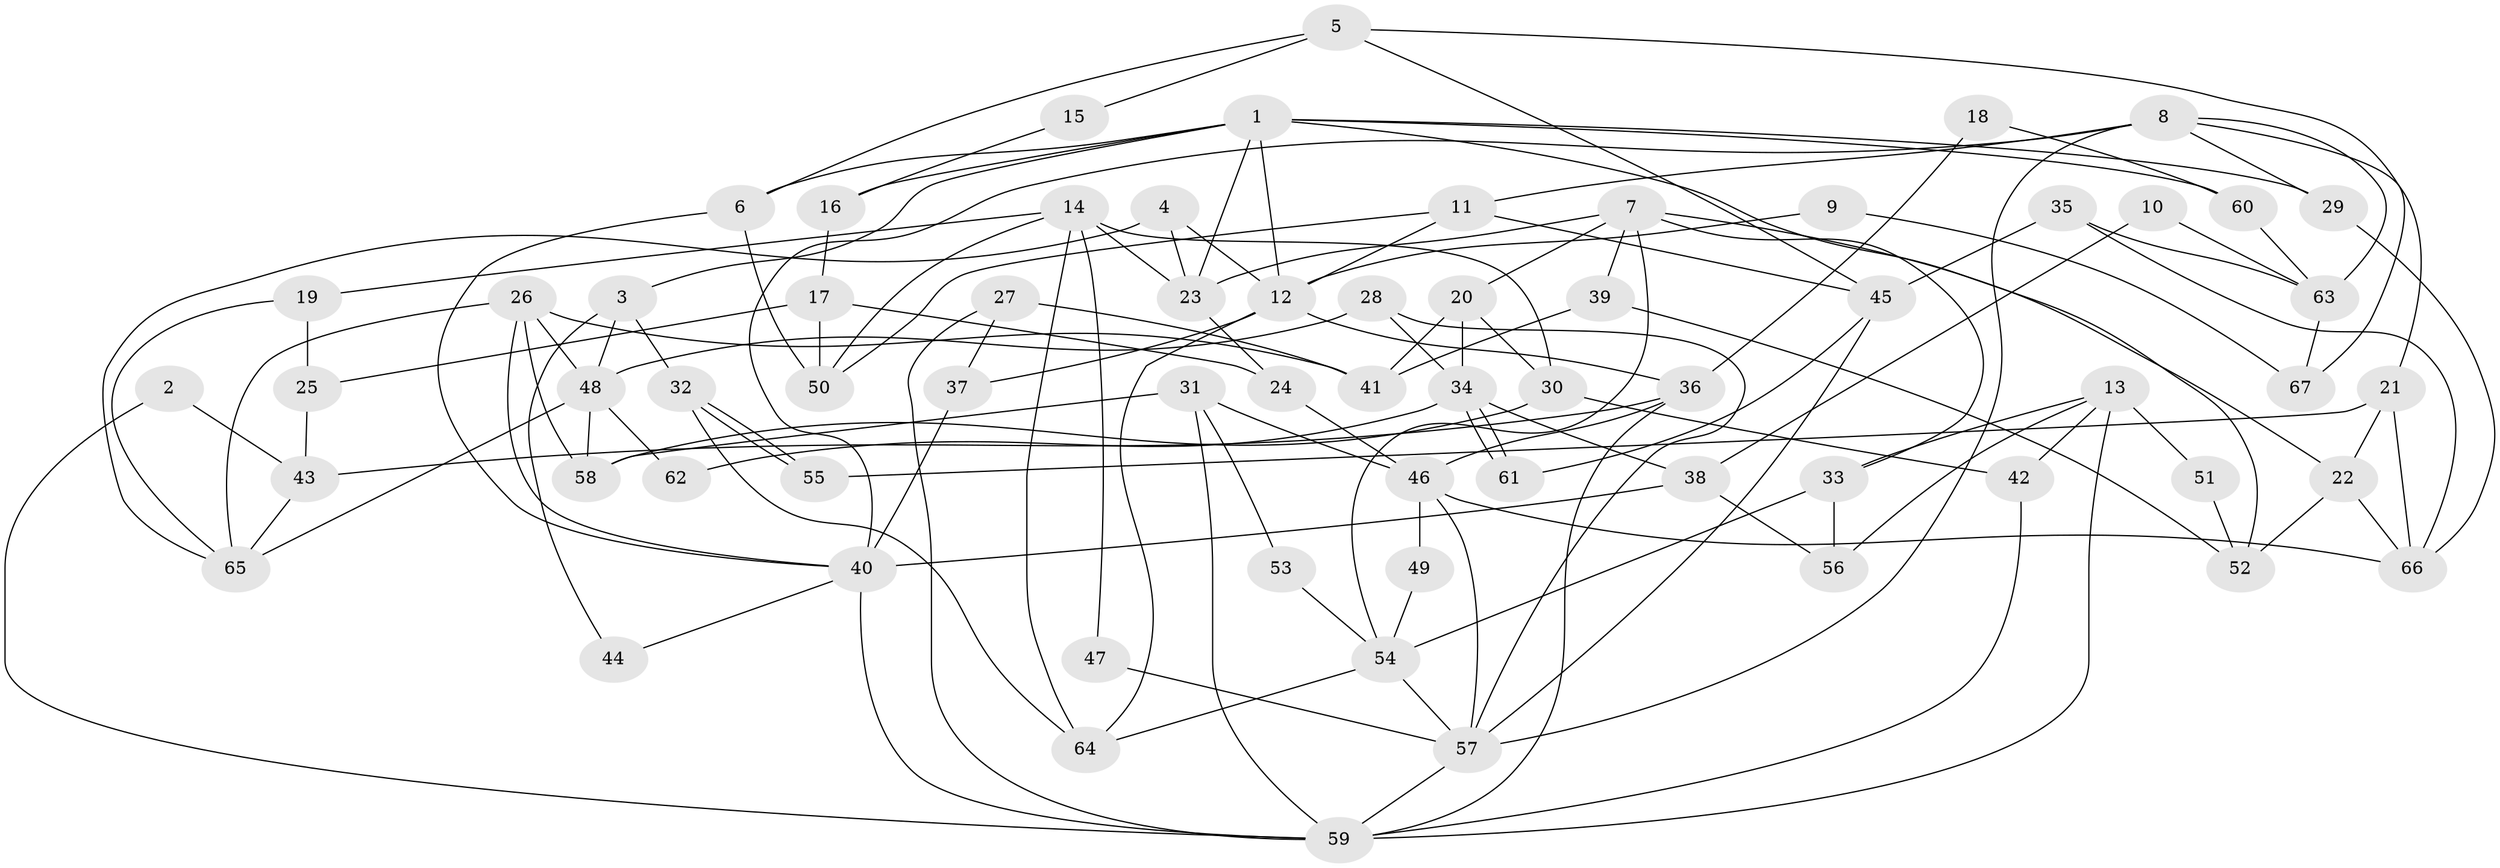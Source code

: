 // coarse degree distribution, {16: 0.025, 2: 0.175, 4: 0.25, 6: 0.075, 5: 0.1, 7: 0.1, 12: 0.05, 8: 0.025, 3: 0.2}
// Generated by graph-tools (version 1.1) at 2025/19/03/04/25 18:19:02]
// undirected, 67 vertices, 134 edges
graph export_dot {
graph [start="1"]
  node [color=gray90,style=filled];
  1;
  2;
  3;
  4;
  5;
  6;
  7;
  8;
  9;
  10;
  11;
  12;
  13;
  14;
  15;
  16;
  17;
  18;
  19;
  20;
  21;
  22;
  23;
  24;
  25;
  26;
  27;
  28;
  29;
  30;
  31;
  32;
  33;
  34;
  35;
  36;
  37;
  38;
  39;
  40;
  41;
  42;
  43;
  44;
  45;
  46;
  47;
  48;
  49;
  50;
  51;
  52;
  53;
  54;
  55;
  56;
  57;
  58;
  59;
  60;
  61;
  62;
  63;
  64;
  65;
  66;
  67;
  1 -- 12;
  1 -- 6;
  1 -- 3;
  1 -- 16;
  1 -- 23;
  1 -- 29;
  1 -- 52;
  1 -- 60;
  2 -- 43;
  2 -- 59;
  3 -- 48;
  3 -- 32;
  3 -- 44;
  4 -- 12;
  4 -- 65;
  4 -- 23;
  5 -- 45;
  5 -- 6;
  5 -- 15;
  5 -- 67;
  6 -- 40;
  6 -- 50;
  7 -- 23;
  7 -- 33;
  7 -- 20;
  7 -- 22;
  7 -- 39;
  7 -- 54;
  8 -- 57;
  8 -- 29;
  8 -- 11;
  8 -- 21;
  8 -- 40;
  8 -- 63;
  9 -- 67;
  9 -- 12;
  10 -- 38;
  10 -- 63;
  11 -- 12;
  11 -- 45;
  11 -- 50;
  12 -- 36;
  12 -- 64;
  12 -- 37;
  13 -- 59;
  13 -- 42;
  13 -- 33;
  13 -- 51;
  13 -- 56;
  14 -- 64;
  14 -- 23;
  14 -- 19;
  14 -- 30;
  14 -- 47;
  14 -- 50;
  15 -- 16;
  16 -- 17;
  17 -- 24;
  17 -- 50;
  17 -- 25;
  18 -- 36;
  18 -- 60;
  19 -- 65;
  19 -- 25;
  20 -- 34;
  20 -- 30;
  20 -- 41;
  21 -- 22;
  21 -- 55;
  21 -- 66;
  22 -- 52;
  22 -- 66;
  23 -- 24;
  24 -- 46;
  25 -- 43;
  26 -- 41;
  26 -- 40;
  26 -- 48;
  26 -- 58;
  26 -- 65;
  27 -- 59;
  27 -- 37;
  27 -- 41;
  28 -- 57;
  28 -- 48;
  28 -- 34;
  29 -- 66;
  30 -- 42;
  30 -- 58;
  31 -- 59;
  31 -- 58;
  31 -- 46;
  31 -- 53;
  32 -- 55;
  32 -- 55;
  32 -- 64;
  33 -- 56;
  33 -- 54;
  34 -- 61;
  34 -- 61;
  34 -- 38;
  34 -- 62;
  35 -- 66;
  35 -- 45;
  35 -- 63;
  36 -- 46;
  36 -- 43;
  36 -- 59;
  37 -- 40;
  38 -- 40;
  38 -- 56;
  39 -- 41;
  39 -- 52;
  40 -- 59;
  40 -- 44;
  42 -- 59;
  43 -- 65;
  45 -- 57;
  45 -- 61;
  46 -- 66;
  46 -- 49;
  46 -- 57;
  47 -- 57;
  48 -- 58;
  48 -- 62;
  48 -- 65;
  49 -- 54;
  51 -- 52;
  53 -- 54;
  54 -- 57;
  54 -- 64;
  57 -- 59;
  60 -- 63;
  63 -- 67;
}
